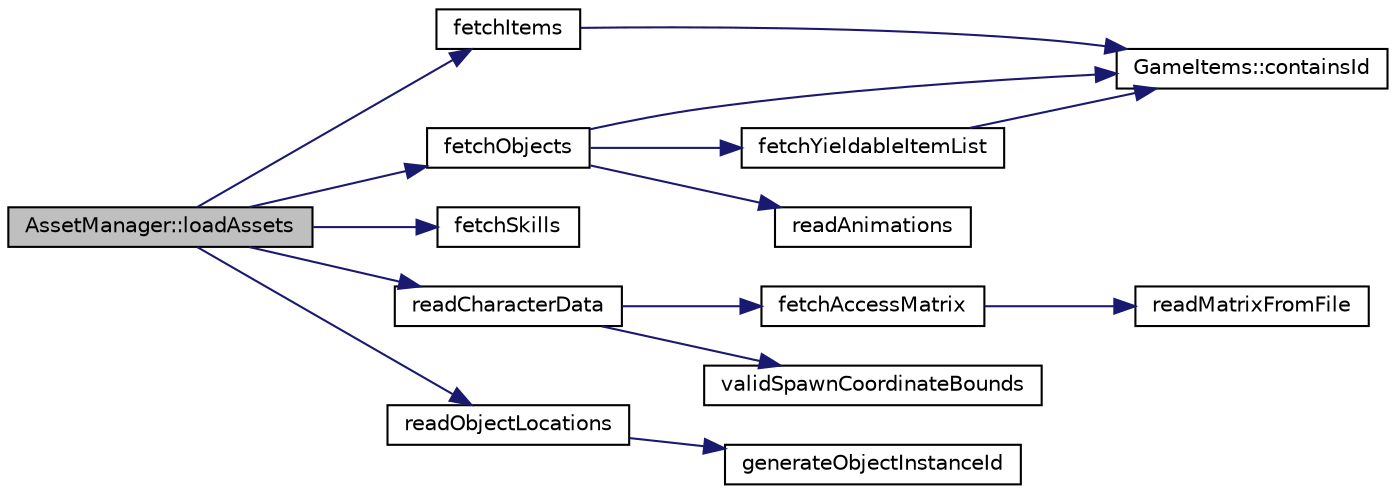 digraph "AssetManager::loadAssets"
{
 // LATEX_PDF_SIZE
  edge [fontname="Helvetica",fontsize="10",labelfontname="Helvetica",labelfontsize="10"];
  node [fontname="Helvetica",fontsize="10",shape=record];
  rankdir="LR";
  Node1 [label="AssetManager::loadAssets",height=0.2,width=0.4,color="black", fillcolor="grey75", style="filled", fontcolor="black",tooltip="Loads all the assets into memory."];
  Node1 -> Node2 [color="midnightblue",fontsize="10",style="solid",fontname="Helvetica"];
  Node2 [label="fetchItems",height=0.2,width=0.4,color="black", fillcolor="white", style="filled",URL="$ItemReader_8cpp.html#a286ea81c3d4e57928c83bbdbb69b21ad",tooltip="Reads items defined in the items.json file and returns them as a GameItems struct...."];
  Node2 -> Node3 [color="midnightblue",fontsize="10",style="solid",fontname="Helvetica"];
  Node3 [label="GameItems::containsId",height=0.2,width=0.4,color="black", fillcolor="white", style="filled",URL="$structGameItems.html#aa28c24034d12b17b9f85d9c46d9cb9a1",tooltip=" "];
  Node1 -> Node4 [color="midnightblue",fontsize="10",style="solid",fontname="Helvetica"];
  Node4 [label="fetchObjects",height=0.2,width=0.4,color="black", fillcolor="white", style="filled",URL="$ObjectReader_8cpp.html#ad6b3fd19ac4147a4760304254626b9fb",tooltip="Reads objects defined in the objects.json file and returns them as a GameObjects struct."];
  Node4 -> Node3 [color="midnightblue",fontsize="10",style="solid",fontname="Helvetica"];
  Node4 -> Node5 [color="midnightblue",fontsize="10",style="solid",fontname="Helvetica"];
  Node5 [label="fetchYieldableItemList",height=0.2,width=0.4,color="black", fillcolor="white", style="filled",URL="$ObjectReader_8cpp.html#a6bc2060dc73242d4623b68ae3dd96205",tooltip=" "];
  Node5 -> Node3 [color="midnightblue",fontsize="10",style="solid",fontname="Helvetica"];
  Node4 -> Node6 [color="midnightblue",fontsize="10",style="solid",fontname="Helvetica"];
  Node6 [label="readAnimations",height=0.2,width=0.4,color="black", fillcolor="white", style="filled",URL="$AnimationReader_8cpp.html#acf7a424ee8d40510f3a350fbfa9f282e",tooltip="Reads animations described in JSON file."];
  Node1 -> Node7 [color="midnightblue",fontsize="10",style="solid",fontname="Helvetica"];
  Node7 [label="fetchSkills",height=0.2,width=0.4,color="black", fillcolor="white", style="filled",URL="$SkillReader_8cpp.html#a91ba713ab4fead50c273429c4901350a",tooltip="Fetches the skills from the skills.json file and returns them as a map."];
  Node1 -> Node8 [color="midnightblue",fontsize="10",style="solid",fontname="Helvetica"];
  Node8 [label="readCharacterData",height=0.2,width=0.4,color="black", fillcolor="white", style="filled",URL="$CharacterReader_8cpp.html#a30723b62eb00af0495c7e19e633d9b5a",tooltip="Reads the character data from JSON file."];
  Node8 -> Node9 [color="midnightblue",fontsize="10",style="solid",fontname="Helvetica"];
  Node9 [label="fetchAccessMatrix",height=0.2,width=0.4,color="black", fillcolor="white", style="filled",URL="$MapReader_8cpp.html#a54309908b24ddb8124bb51147ed4ce35",tooltip="Loads the access map from the given path."];
  Node9 -> Node10 [color="midnightblue",fontsize="10",style="solid",fontname="Helvetica"];
  Node10 [label="readMatrixFromFile",height=0.2,width=0.4,color="black", fillcolor="white", style="filled",URL="$rehtiLib_2assets_2reader_2src_2Utils_8cpp.html#aabe32cf7f7f2a7f7154cbceaeafb49a6",tooltip="Reads a matrix from a text file. Values should be separated by commas and rows by newlines."];
  Node8 -> Node11 [color="midnightblue",fontsize="10",style="solid",fontname="Helvetica"];
  Node11 [label="validSpawnCoordinateBounds",height=0.2,width=0.4,color="black", fillcolor="white", style="filled",URL="$CharacterReader_8cpp.html#a56581b803e4cb4205c729df269203a3f",tooltip="Check if SpawnCoordinateBounds is valid. Throws error if not."];
  Node1 -> Node12 [color="midnightblue",fontsize="10",style="solid",fontname="Helvetica"];
  Node12 [label="readObjectLocations",height=0.2,width=0.4,color="black", fillcolor="white", style="filled",URL="$ObjectReader_8cpp.html#aff718dd14b1957673e8cc06bb1294b9b",tooltip="Reads all the objects on the map. Server can use this to spawn objects on the map."];
  Node12 -> Node13 [color="midnightblue",fontsize="10",style="solid",fontname="Helvetica"];
  Node13 [label="generateObjectInstanceId",height=0.2,width=0.4,color="black", fillcolor="white", style="filled",URL="$ObjectReader_8cpp.html#afb0e5d4cc4396f61761ac27e98f7c252",tooltip="Generates a unique id for an object instance."];
}
